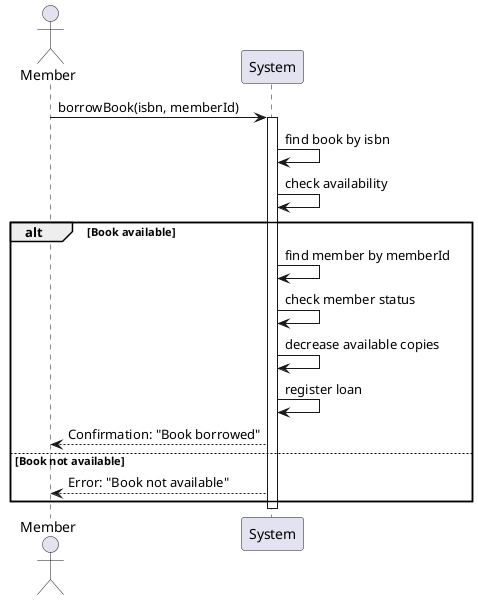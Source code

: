 @startuml
'https://plantuml.com/sequence-diagram
actor Member
participant "System" as sys

Member -> sys: borrowBook(isbn, memberId)
activate sys

sys -> sys: find book by isbn
sys -> sys: check availability

alt Book available
    sys -> sys: find member by memberId
    sys -> sys: check member status
    sys -> sys: decrease available copies
    sys -> sys: register loan

    sys --> Member: Confirmation: "Book borrowed"
else Book not available
    sys --> Member: Error: "Book not available"
end

deactivate sys
@enduml